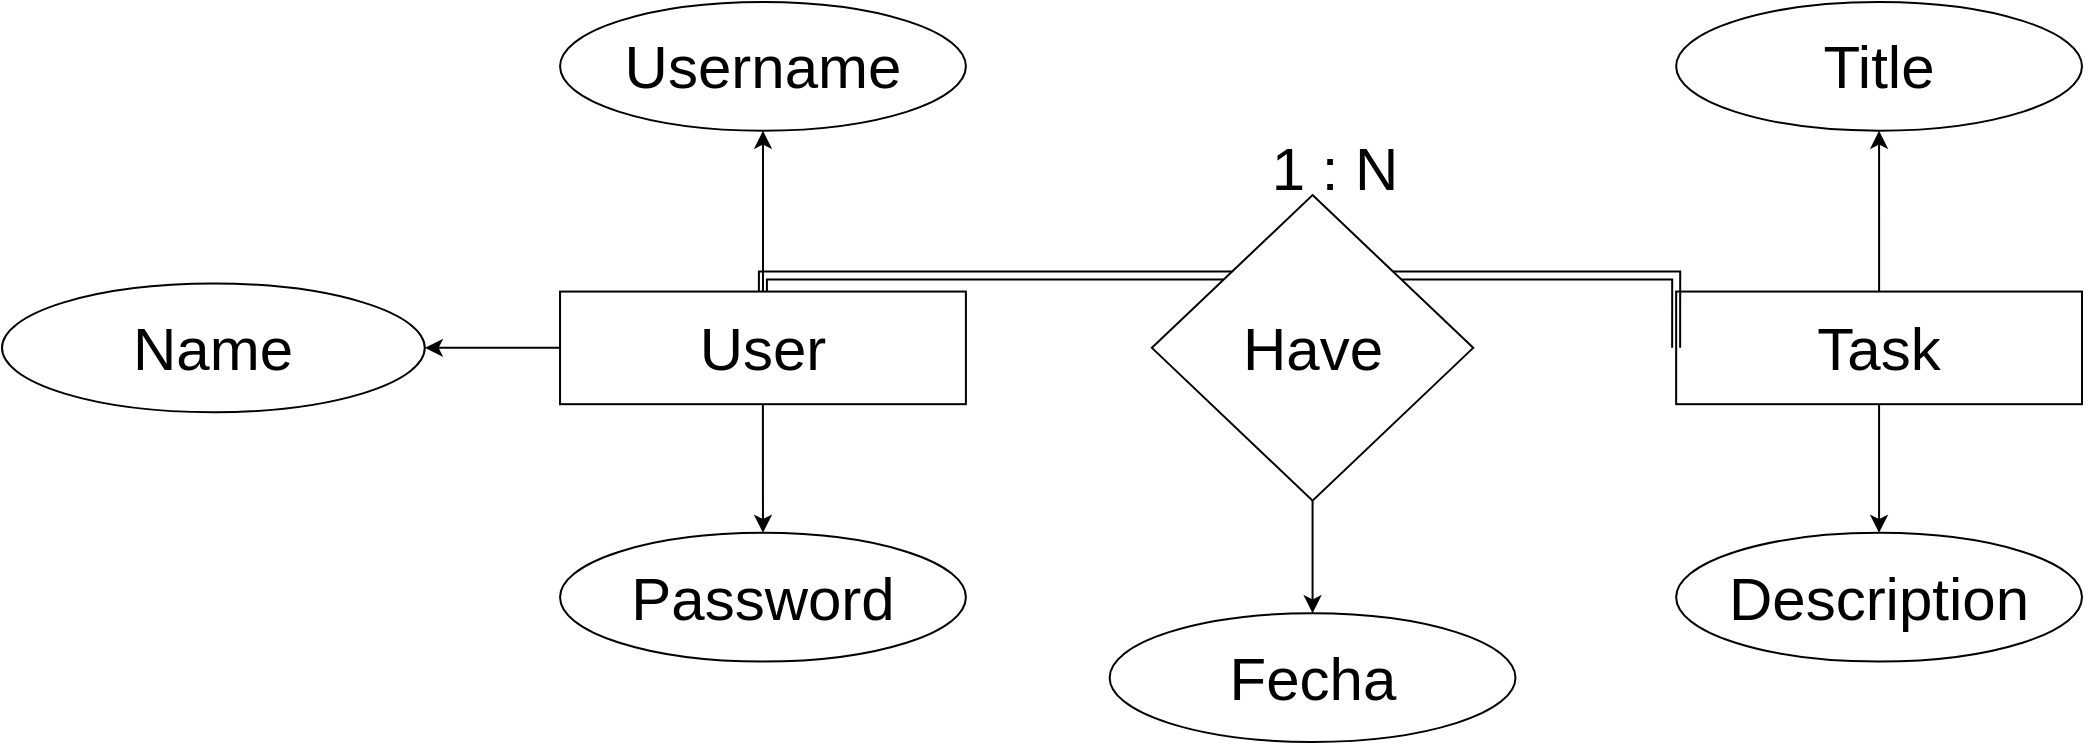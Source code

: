 <mxfile>
    <diagram id="ddztRzvqc5X9o_k_1i9N" name="Página-1">
        <mxGraphModel dx="1783" dy="1278" grid="1" gridSize="10" guides="1" tooltips="1" connect="1" arrows="1" fold="1" page="1" pageScale="1" pageWidth="1169" pageHeight="827" math="0" shadow="0">
            <root>
                <mxCell id="0"/>
                <mxCell id="1" parent="0"/>
                <mxCell id="28" value="" style="group" vertex="1" connectable="0" parent="1">
                    <mxGeometry x="64" y="229" width="1040" height="370" as="geometry"/>
                </mxCell>
                <mxCell id="2" value="&lt;font style=&quot;font-size: 30px&quot;&gt;User&lt;/font&gt;" style="whiteSpace=wrap;html=1;strokeWidth=1;" parent="28" vertex="1">
                    <mxGeometry x="279.024" y="144.783" width="202.927" height="56.304" as="geometry"/>
                </mxCell>
                <mxCell id="3" value="&lt;font style=&quot;font-size: 30px&quot;&gt;Username&lt;/font&gt;" style="ellipse;whiteSpace=wrap;html=1;strokeWidth=1;" parent="28" vertex="1">
                    <mxGeometry x="279.024" width="202.927" height="64.348" as="geometry"/>
                </mxCell>
                <mxCell id="7" style="edgeStyle=orthogonalEdgeStyle;rounded=0;orthogonalLoop=1;jettySize=auto;html=1;strokeWidth=1;" parent="28" source="2" target="3" edge="1">
                    <mxGeometry relative="1" as="geometry"/>
                </mxCell>
                <mxCell id="4" value="&lt;span style=&quot;font-size: 30px&quot;&gt;Name&lt;/span&gt;" style="ellipse;whiteSpace=wrap;html=1;strokeWidth=1;" parent="28" vertex="1">
                    <mxGeometry y="140.761" width="211.382" height="64.348" as="geometry"/>
                </mxCell>
                <mxCell id="9" style="edgeStyle=orthogonalEdgeStyle;rounded=0;orthogonalLoop=1;jettySize=auto;html=1;strokeWidth=1;" parent="28" source="2" target="4" edge="1">
                    <mxGeometry relative="1" as="geometry"/>
                </mxCell>
                <mxCell id="5" value="&lt;span style=&quot;font-size: 30px&quot;&gt;Password&lt;/span&gt;" style="ellipse;whiteSpace=wrap;html=1;strokeWidth=1;" parent="28" vertex="1">
                    <mxGeometry x="279.024" y="265.435" width="202.927" height="64.348" as="geometry"/>
                </mxCell>
                <mxCell id="8" style="edgeStyle=orthogonalEdgeStyle;rounded=0;orthogonalLoop=1;jettySize=auto;html=1;entryX=0.5;entryY=0;entryDx=0;entryDy=0;strokeWidth=1;" parent="28" source="2" target="5" edge="1">
                    <mxGeometry relative="1" as="geometry"/>
                </mxCell>
                <mxCell id="13" value="&lt;font style=&quot;font-size: 30px&quot;&gt;Task&lt;/font&gt;" style="whiteSpace=wrap;html=1;strokeWidth=1;" parent="28" vertex="1">
                    <mxGeometry x="837.073" y="144.783" width="202.927" height="56.304" as="geometry"/>
                </mxCell>
                <mxCell id="19" style="edgeStyle=orthogonalEdgeStyle;shape=link;rounded=0;orthogonalLoop=1;jettySize=auto;html=1;entryX=0;entryY=0.5;entryDx=0;entryDy=0;strokeWidth=1;" parent="28" source="2" target="13" edge="1">
                    <mxGeometry relative="1" as="geometry">
                        <Array as="points">
                            <mxPoint x="380.488" y="136.739"/>
                            <mxPoint x="837.073" y="136.739"/>
                        </Array>
                    </mxGeometry>
                </mxCell>
                <mxCell id="14" value="&lt;span style=&quot;font-size: 30px&quot;&gt;Fecha&lt;/span&gt;" style="ellipse;whiteSpace=wrap;html=1;strokeWidth=1;" parent="28" vertex="1">
                    <mxGeometry x="553.821" y="305.652" width="202.927" height="64.348" as="geometry"/>
                </mxCell>
                <mxCell id="15" value="&lt;span style=&quot;font-size: 30px&quot;&gt;Title&lt;/span&gt;&lt;span style=&quot;color: rgba(0 , 0 , 0 , 0) ; font-family: monospace ; font-size: 0px&quot;&gt;%3CmxGraphModel%3E%3Croot%3E%3CmxCell%20id%3D%220%22%2F%3E%3CmxCell%20id%3D%221%22%20parent%3D%220%22%2F%3E%3CmxCell%20id%3D%222%22%20value%3D%22%26lt%3Bspan%20style%3D%26quot%3Bfont-size%3A%2030px%26quot%3B%26gt%3BFecha%26lt%3B%2Fspan%26gt%3B%22%20style%3D%22ellipse%3BwhiteSpace%3Dwrap%3Bhtml%3D1%3B%22%20vertex%3D%221%22%20parent%3D%221%22%3E%3CmxGeometry%20x%3D%221120%22%20y%3D%22260%22%20width%3D%22240%22%20height%3D%2280%22%20as%3D%22geometry%22%2F%3E%3C%2FmxCell%3E%3C%2Froot%3E%3C%2FmxGraphModel%3E&lt;/span&gt;" style="ellipse;whiteSpace=wrap;html=1;strokeWidth=1;" parent="28" vertex="1">
                    <mxGeometry x="837.073" width="202.927" height="64.348" as="geometry"/>
                </mxCell>
                <mxCell id="22" style="edgeStyle=orthogonalEdgeStyle;rounded=0;orthogonalLoop=1;jettySize=auto;html=1;entryX=0.5;entryY=1;entryDx=0;entryDy=0;strokeWidth=1;" parent="28" source="13" target="15" edge="1">
                    <mxGeometry relative="1" as="geometry"/>
                </mxCell>
                <mxCell id="16" value="&lt;span style=&quot;font-size: 30px&quot;&gt;Description&lt;/span&gt;" style="ellipse;whiteSpace=wrap;html=1;strokeWidth=1;" parent="28" vertex="1">
                    <mxGeometry x="837.073" y="265.435" width="202.927" height="64.348" as="geometry"/>
                </mxCell>
                <mxCell id="23" style="edgeStyle=orthogonalEdgeStyle;rounded=0;orthogonalLoop=1;jettySize=auto;html=1;strokeWidth=1;" parent="28" source="13" target="16" edge="1">
                    <mxGeometry relative="1" as="geometry"/>
                </mxCell>
                <mxCell id="25" style="edgeStyle=orthogonalEdgeStyle;rounded=0;orthogonalLoop=1;jettySize=auto;html=1;exitX=0.5;exitY=1;exitDx=0;exitDy=0;entryX=0.5;entryY=0;entryDx=0;entryDy=0;strokeWidth=1;" parent="28" source="20" target="14" edge="1">
                    <mxGeometry relative="1" as="geometry"/>
                </mxCell>
                <mxCell id="20" value="&lt;font style=&quot;font-size: 30px&quot;&gt;Have&lt;/font&gt;" style="rhombus;whiteSpace=wrap;html=1;strokeWidth=1;" parent="28" vertex="1">
                    <mxGeometry x="574.959" y="96.522" width="160.65" height="152.826" as="geometry"/>
                </mxCell>
                <mxCell id="27" value="&lt;font style=&quot;font-size: 30px&quot;&gt;1 : N&lt;/font&gt;" style="text;html=1;resizable=0;autosize=1;align=center;verticalAlign=middle;points=[];fillColor=none;strokeColor=none;rounded=0;strokeWidth=1;" parent="28" vertex="1">
                    <mxGeometry x="625.691" y="68.37" width="80" height="30" as="geometry"/>
                </mxCell>
            </root>
        </mxGraphModel>
    </diagram>
</mxfile>